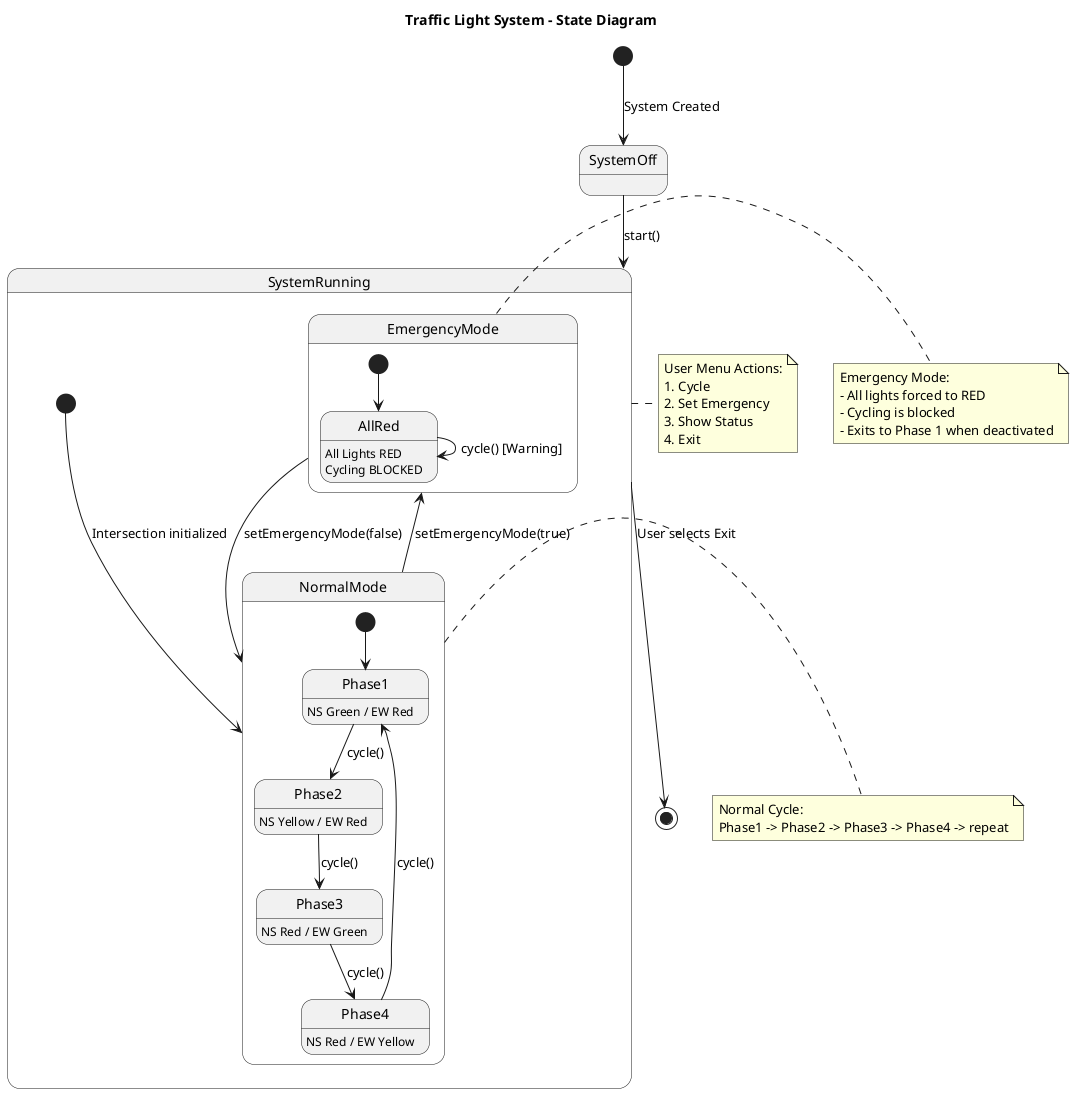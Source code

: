 @startuml TrafficLightStateDiagram

title Traffic Light System - State Diagram

state SystemOff
state SystemRunning

[*] --> SystemOff : System Created
SystemOff --> SystemRunning : start()
SystemRunning --> [*] : User selects Exit

state SystemRunning {
    state NormalMode
    state EmergencyMode
    
    [*] --> NormalMode : Intersection initialized
    
    NormalMode --> EmergencyMode : setEmergencyMode(true)
    EmergencyMode --> NormalMode : setEmergencyMode(false)
    
    state NormalMode {
        state Phase1 : NS Green / EW Red
        state Phase2 : NS Yellow / EW Red
        state Phase3 : NS Red / EW Green
        state Phase4 : NS Red / EW Yellow
        
        [*] --> Phase1
        
        Phase1 --> Phase2 : cycle()
        Phase2 --> Phase3 : cycle()
        Phase3 --> Phase4 : cycle()
        Phase4 --> Phase1 : cycle()
    }
    
    state EmergencyMode {
        state AllRed : All Lights RED
        state AllRed : Cycling BLOCKED
        
        [*] --> AllRed
        AllRed --> AllRed : cycle() [Warning]
    }
}

note right of SystemRunning
  User Menu Actions:
  1. Cycle
  2. Set Emergency
  3. Show Status
  4. Exit
end note

note right of EmergencyMode
  Emergency Mode:
  - All lights forced to RED
  - Cycling is blocked
  - Exits to Phase 1 when deactivated
end note

note right of NormalMode
  Normal Cycle:
  Phase1 -> Phase2 -> Phase3 -> Phase4 -> repeat
end note

@enduml
